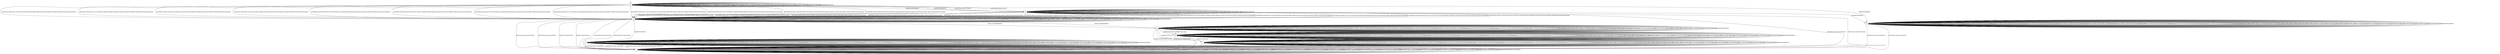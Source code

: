 digraph g {

s0 [shape="circle" label="s0"];
s1 [shape="circle" label="s1"];
s2 [shape="circle" label="s2"];
s3 [shape="circle" label="s3"];
s4 [shape="circle" label="s4"];
s5 [shape="circle" label="s5"];
s6 [shape="circle" label="s6"];
s7 [shape="circle" label="s7"];
s8 [shape="circle" label="s8"];
s0 -> s3 [label="initPing_short/PingACK "];
s0 -> s3 [label="initPing_long/PingACK "];
s0 -> s3 [label="initConClose_short/<ConAct> "];
s0 -> s3 [label="initConClose_long/<ConAct> "];
s0 -> s1 [label="initCltHello-vldACK:AES-128-GCM-SHA256_short/initSvrHello,hndEncExt,hndCert,hndCertVer,hndFin,VldNewConID,NewSessionTicket "];
s0 -> s1 [label="initCltHello-vldACK:AES-128-GCM-SHA256_long/initSvrHello,hndEncExt,hndCert,hndCertVer,hndFin,VldNewConID,NewSessionTicket "];
s0 -> s1 [label="initCltHello-vldACK:AES-256-GCM-SHA384_short/initSvrHello,hndEncExt,hndCert,hndCertVer,hndFin,VldNewConID,NewSessionTicket "];
s0 -> s1 [label="initCltHello-vldACK:AES-256-GCM-SHA384_long/initSvrHello,hndEncExt,hndCert,hndCertVer,hndFin,VldNewConID,NewSessionTicket "];
s0 -> s1 [label="initCltHello-vldACK:CHACHA20-POLY1305-SHA256_short/initSvrHello,hndEncExt,hndCert,hndCertVer,hndFin,VldNewConID,NewSessionTicket "];
s0 -> s1 [label="initCltHello-vldACK:CHACHA20-POLY1305-SHA256_long/initSvrHello,hndEncExt,hndCert,hndCertVer,hndFin,VldNewConID,NewSessionTicket "];
s0 -> s1 [label="initCltHello-invldACK:AES-128-GCM-SHA256_short/initSvrHello,hndEncExt,hndCert,hndCertVer,hndFin,VldNewConID,NewSessionTicket "];
s0 -> s1 [label="initCltHello-invldACK:AES-128-GCM-SHA256_long/initSvrHello,hndEncExt,hndCert,hndCertVer,hndFin,VldNewConID,NewSessionTicket "];
s0 -> s1 [label="initCltHello-invldACK:AES-256-GCM-SHA384_short/initSvrHello,hndEncExt,hndCert,hndCertVer,hndFin,VldNewConID,NewSessionTicket "];
s0 -> s1 [label="initCltHello-invldACK:AES-256-GCM-SHA384_long/initSvrHello,hndEncExt,hndCert,hndCertVer,hndFin,VldNewConID,NewSessionTicket "];
s0 -> s1 [label="initCltHello-invldACK:CHACHA20-POLY1305-SHA256_short/initSvrHello,hndEncExt,hndCert,hndCertVer,hndFin,VldNewConID,NewSessionTicket "];
s0 -> s1 [label="initCltHello-invldACK:CHACHA20-POLY1305-SHA256_long/initSvrHello,hndEncExt,hndCert,hndCertVer,hndFin,VldNewConID,NewSessionTicket "];
s0 -> s0 [label="initNoFr_short/ "];
s0 -> s0 [label="initNoFr_long/ "];
s0 -> s0 [label="initUnxpFrType_short/ "];
s0 -> s0 [label="initUnxpFrType_long/ "];
s0 -> s0 [label="hndPing_short/ "];
s0 -> s0 [label="hndPing_long/ "];
s0 -> s0 [label="hndFin_short/ "];
s0 -> s0 [label="hndFin_long/ "];
s0 -> s0 [label="hndConClose_short/ "];
s0 -> s0 [label="hndConClose_long/ "];
s0 -> s0 [label="hndNoFr_short/ "];
s0 -> s0 [label="hndNoFr_long/ "];
s0 -> s0 [label="hndUnxpFrType_short/ "];
s0 -> s0 [label="hndUnxpFrType_long/ "];
s0 -> s0 [label="VldNewConID_short/ "];
s0 -> s0 [label="VldNewConID_long/ "];
s0 -> s0 [label="InvldNewConID_short/ "];
s0 -> s0 [label="InvldNewConID_long/ "];
s0 -> s0 [label="[ChgDestConID-Ori]/ "];
s0 -> s5 [label="[RmPadFrmInitPkts]/ "];
s1 -> s1 [label="initPing_short/ "];
s1 -> s1 [label="initPing_long/ "];
s1 -> s1 [label="initConClose_short/<ConAct> "];
s1 -> s1 [label="initConClose_long/<ConAct> "];
s1 -> s1 [label="initCltHello-vldACK:AES-128-GCM-SHA256_short/ "];
s1 -> s1 [label="initCltHello-vldACK:AES-128-GCM-SHA256_long/ "];
s1 -> s1 [label="initCltHello-vldACK:AES-256-GCM-SHA384_short/ "];
s1 -> s1 [label="initCltHello-vldACK:AES-256-GCM-SHA384_long/ "];
s1 -> s1 [label="initCltHello-vldACK:CHACHA20-POLY1305-SHA256_short/ "];
s1 -> s1 [label="initCltHello-vldACK:CHACHA20-POLY1305-SHA256_long/ "];
s1 -> s1 [label="initCltHello-invldACK:AES-128-GCM-SHA256_short/ "];
s1 -> s1 [label="initCltHello-invldACK:AES-128-GCM-SHA256_long/ "];
s1 -> s1 [label="initCltHello-invldACK:AES-256-GCM-SHA384_short/ "];
s1 -> s1 [label="initCltHello-invldACK:AES-256-GCM-SHA384_long/ "];
s1 -> s1 [label="initCltHello-invldACK:CHACHA20-POLY1305-SHA256_short/ "];
s1 -> s1 [label="initCltHello-invldACK:CHACHA20-POLY1305-SHA256_long/ "];
s1 -> s1 [label="initNoFr_short/ "];
s1 -> s1 [label="initNoFr_long/ "];
s1 -> s1 [label="initUnxpFrType_short/ "];
s1 -> s1 [label="initUnxpFrType_long/ "];
s1 -> s1 [label="hndPing_short/PingACK "];
s1 -> s1 [label="hndPing_long/PingACK "];
s1 -> s6 [label="hndFin_short/HndshkDone "];
s1 -> s6 [label="hndFin_long/HndshkDone "];
s1 -> s2 [label="hndConClose_short/<ConClosed> "];
s1 -> s2 [label="hndConClose_long/<ConClosed> "];
s1 -> s2 [label="hndNoFr_short/ConClose "];
s1 -> s2 [label="hndNoFr_long/ConClose "];
s1 -> s2 [label="hndUnxpFrType_short/ConClose "];
s1 -> s2 [label="hndUnxpFrType_long/ConClose "];
s1 -> s1 [label="VldNewConID_short/ "];
s1 -> s1 [label="VldNewConID_long/ "];
s1 -> s1 [label="InvldNewConID_short/ "];
s1 -> s1 [label="InvldNewConID_long/ "];
s1 -> s4 [label="[ChgDestConID-Ori]/ "];
s1 -> s1 [label="[RmPadFrmInitPkts]/ "];
s2 -> s2 [label="initPing_short/<ConClosed> "];
s2 -> s2 [label="initPing_long/<ConClosed> "];
s2 -> s2 [label="initConClose_short/<ConClosed> "];
s2 -> s2 [label="initConClose_long/<ConClosed> "];
s2 -> s2 [label="initCltHello-vldACK:AES-128-GCM-SHA256_short/<ConClosed> "];
s2 -> s2 [label="initCltHello-vldACK:AES-128-GCM-SHA256_long/<ConClosed> "];
s2 -> s2 [label="initCltHello-vldACK:AES-256-GCM-SHA384_short/<ConClosed> "];
s2 -> s2 [label="initCltHello-vldACK:AES-256-GCM-SHA384_long/<ConClosed> "];
s2 -> s2 [label="initCltHello-vldACK:CHACHA20-POLY1305-SHA256_short/<ConClosed> "];
s2 -> s2 [label="initCltHello-vldACK:CHACHA20-POLY1305-SHA256_long/<ConClosed> "];
s2 -> s2 [label="initCltHello-invldACK:AES-128-GCM-SHA256_short/<ConClosed> "];
s2 -> s2 [label="initCltHello-invldACK:AES-128-GCM-SHA256_long/<ConClosed> "];
s2 -> s2 [label="initCltHello-invldACK:AES-256-GCM-SHA384_short/<ConClosed> "];
s2 -> s2 [label="initCltHello-invldACK:AES-256-GCM-SHA384_long/<ConClosed> "];
s2 -> s2 [label="initCltHello-invldACK:CHACHA20-POLY1305-SHA256_short/<ConClosed> "];
s2 -> s2 [label="initCltHello-invldACK:CHACHA20-POLY1305-SHA256_long/<ConClosed> "];
s2 -> s2 [label="initNoFr_short/<ConClosed> "];
s2 -> s2 [label="initNoFr_long/<ConClosed> "];
s2 -> s2 [label="initUnxpFrType_short/<ConClosed> "];
s2 -> s2 [label="initUnxpFrType_long/<ConClosed> "];
s2 -> s2 [label="hndPing_short/<ConClosed> "];
s2 -> s2 [label="hndPing_long/<ConClosed> "];
s2 -> s2 [label="hndFin_short/<ConClosed> "];
s2 -> s2 [label="hndFin_long/<ConClosed> "];
s2 -> s2 [label="hndConClose_short/<ConClosed> "];
s2 -> s2 [label="hndConClose_long/<ConClosed> "];
s2 -> s2 [label="hndNoFr_short/<ConClosed> "];
s2 -> s2 [label="hndNoFr_long/<ConClosed> "];
s2 -> s2 [label="hndUnxpFrType_short/<ConClosed> "];
s2 -> s2 [label="hndUnxpFrType_long/<ConClosed> "];
s2 -> s2 [label="VldNewConID_short/<ConClosed> "];
s2 -> s2 [label="VldNewConID_long/<ConClosed> "];
s2 -> s2 [label="InvldNewConID_short/<ConClosed> "];
s2 -> s2 [label="InvldNewConID_long/<ConClosed> "];
s2 -> s2 [label="[ChgDestConID-Ori]/<ConClosed> "];
s2 -> s2 [label="[RmPadFrmInitPkts]/<ConClosed> "];
s3 -> s3 [label="initPing_short/PingACK "];
s3 -> s3 [label="initPing_long/PingACK "];
s3 -> s2 [label="initConClose_short/<ConClosed> "];
s3 -> s2 [label="initConClose_long/<ConClosed> "];
s3 -> s1 [label="initCltHello-vldACK:AES-128-GCM-SHA256_short/initSvrHello,hndEncExt,hndCert,hndCertVer,hndFin,VldNewConID,NewSessionTicket "];
s3 -> s1 [label="initCltHello-vldACK:AES-128-GCM-SHA256_long/initSvrHello,hndEncExt,hndCert,hndCertVer,hndFin,VldNewConID,NewSessionTicket "];
s3 -> s1 [label="initCltHello-vldACK:AES-256-GCM-SHA384_short/initSvrHello,hndEncExt,hndCert,hndCertVer,hndFin,VldNewConID,NewSessionTicket "];
s3 -> s1 [label="initCltHello-vldACK:AES-256-GCM-SHA384_long/initSvrHello,hndEncExt,hndCert,hndCertVer,hndFin,VldNewConID,NewSessionTicket "];
s3 -> s1 [label="initCltHello-vldACK:CHACHA20-POLY1305-SHA256_short/initSvrHello,hndEncExt,hndCert,hndCertVer,hndFin,VldNewConID,NewSessionTicket "];
s3 -> s1 [label="initCltHello-vldACK:CHACHA20-POLY1305-SHA256_long/initSvrHello,hndEncExt,hndCert,hndCertVer,hndFin,VldNewConID,NewSessionTicket "];
s3 -> s1 [label="initCltHello-invldACK:AES-128-GCM-SHA256_short/initSvrHello,hndEncExt,hndCert,hndCertVer,hndFin,VldNewConID,NewSessionTicket "];
s3 -> s1 [label="initCltHello-invldACK:AES-128-GCM-SHA256_long/initSvrHello,hndEncExt,hndCert,hndCertVer,hndFin,VldNewConID,NewSessionTicket "];
s3 -> s1 [label="initCltHello-invldACK:AES-256-GCM-SHA384_short/initSvrHello,hndEncExt,hndCert,hndCertVer,hndFin,VldNewConID,NewSessionTicket "];
s3 -> s1 [label="initCltHello-invldACK:AES-256-GCM-SHA384_long/initSvrHello,hndEncExt,hndCert,hndCertVer,hndFin,VldNewConID,NewSessionTicket "];
s3 -> s1 [label="initCltHello-invldACK:CHACHA20-POLY1305-SHA256_short/initSvrHello,hndEncExt,hndCert,hndCertVer,hndFin,VldNewConID,NewSessionTicket "];
s3 -> s1 [label="initCltHello-invldACK:CHACHA20-POLY1305-SHA256_long/initSvrHello,hndEncExt,hndCert,hndCertVer,hndFin,VldNewConID,NewSessionTicket "];
s3 -> s3 [label="initNoFr_short/ "];
s3 -> s3 [label="initNoFr_long/ "];
s3 -> s3 [label="initUnxpFrType_short/ "];
s3 -> s3 [label="initUnxpFrType_long/ "];
s3 -> s3 [label="hndPing_short/ "];
s3 -> s3 [label="hndPing_long/ "];
s3 -> s3 [label="hndFin_short/ "];
s3 -> s3 [label="hndFin_long/ "];
s3 -> s3 [label="hndConClose_short/ "];
s3 -> s3 [label="hndConClose_long/ "];
s3 -> s3 [label="hndNoFr_short/ "];
s3 -> s3 [label="hndNoFr_long/ "];
s3 -> s3 [label="hndUnxpFrType_short/ "];
s3 -> s3 [label="hndUnxpFrType_long/ "];
s3 -> s3 [label="VldNewConID_short/ "];
s3 -> s3 [label="VldNewConID_long/ "];
s3 -> s3 [label="InvldNewConID_short/ "];
s3 -> s3 [label="InvldNewConID_long/ "];
s3 -> s3 [label="[ChgDestConID-Ori]/ "];
s3 -> s5 [label="[RmPadFrmInitPkts]/ "];
s4 -> s4 [label="initPing_short/ "];
s4 -> s4 [label="initPing_long/ "];
s4 -> s2 [label="initConClose_short/<ConClosed> "];
s4 -> s2 [label="initConClose_long/<ConClosed> "];
s4 -> s4 [label="initCltHello-vldACK:AES-128-GCM-SHA256_short/ "];
s4 -> s4 [label="initCltHello-vldACK:AES-128-GCM-SHA256_long/ "];
s4 -> s4 [label="initCltHello-vldACK:AES-256-GCM-SHA384_short/ "];
s4 -> s4 [label="initCltHello-vldACK:AES-256-GCM-SHA384_long/ "];
s4 -> s4 [label="initCltHello-vldACK:CHACHA20-POLY1305-SHA256_short/ "];
s4 -> s4 [label="initCltHello-vldACK:CHACHA20-POLY1305-SHA256_long/ "];
s4 -> s4 [label="initCltHello-invldACK:AES-128-GCM-SHA256_short/ "];
s4 -> s4 [label="initCltHello-invldACK:AES-128-GCM-SHA256_long/ "];
s4 -> s4 [label="initCltHello-invldACK:AES-256-GCM-SHA384_short/ "];
s4 -> s4 [label="initCltHello-invldACK:AES-256-GCM-SHA384_long/ "];
s4 -> s4 [label="initCltHello-invldACK:CHACHA20-POLY1305-SHA256_short/ "];
s4 -> s4 [label="initCltHello-invldACK:CHACHA20-POLY1305-SHA256_long/ "];
s4 -> s4 [label="initNoFr_short/ "];
s4 -> s4 [label="initNoFr_long/ "];
s4 -> s4 [label="initUnxpFrType_short/ "];
s4 -> s4 [label="initUnxpFrType_long/ "];
s4 -> s4 [label="hndPing_short/ "];
s4 -> s4 [label="hndPing_long/ "];
s4 -> s4 [label="hndFin_short/ "];
s4 -> s4 [label="hndFin_long/ "];
s4 -> s2 [label="hndConClose_short/<ConClosed> "];
s4 -> s2 [label="hndConClose_long/<ConClosed> "];
s4 -> s4 [label="hndNoFr_short/ "];
s4 -> s4 [label="hndNoFr_long/ "];
s4 -> s4 [label="hndUnxpFrType_short/ "];
s4 -> s4 [label="hndUnxpFrType_long/ "];
s4 -> s4 [label="VldNewConID_short/ "];
s4 -> s4 [label="VldNewConID_long/ "];
s4 -> s4 [label="InvldNewConID_short/ "];
s4 -> s4 [label="InvldNewConID_long/ "];
s4 -> s4 [label="[ChgDestConID-Ori]/ "];
s4 -> s4 [label="[RmPadFrmInitPkts]/ "];
s5 -> s5 [label="initPing_short/ "];
s5 -> s5 [label="initPing_long/ "];
s5 -> s2 [label="initConClose_short/<ConClosed> "];
s5 -> s2 [label="initConClose_long/<ConClosed> "];
s5 -> s5 [label="initCltHello-vldACK:AES-128-GCM-SHA256_short/ "];
s5 -> s5 [label="initCltHello-vldACK:AES-128-GCM-SHA256_long/ "];
s5 -> s5 [label="initCltHello-vldACK:AES-256-GCM-SHA384_short/ "];
s5 -> s5 [label="initCltHello-vldACK:AES-256-GCM-SHA384_long/ "];
s5 -> s5 [label="initCltHello-vldACK:CHACHA20-POLY1305-SHA256_short/ "];
s5 -> s5 [label="initCltHello-vldACK:CHACHA20-POLY1305-SHA256_long/ "];
s5 -> s5 [label="initCltHello-invldACK:AES-128-GCM-SHA256_short/ "];
s5 -> s5 [label="initCltHello-invldACK:AES-128-GCM-SHA256_long/ "];
s5 -> s5 [label="initCltHello-invldACK:AES-256-GCM-SHA384_short/ "];
s5 -> s5 [label="initCltHello-invldACK:AES-256-GCM-SHA384_long/ "];
s5 -> s5 [label="initCltHello-invldACK:CHACHA20-POLY1305-SHA256_short/ "];
s5 -> s5 [label="initCltHello-invldACK:CHACHA20-POLY1305-SHA256_long/ "];
s5 -> s5 [label="initNoFr_short/ "];
s5 -> s5 [label="initNoFr_long/ "];
s5 -> s5 [label="initUnxpFrType_short/ "];
s5 -> s5 [label="initUnxpFrType_long/ "];
s5 -> s5 [label="hndPing_short/ "];
s5 -> s5 [label="hndPing_long/ "];
s5 -> s5 [label="hndFin_short/ "];
s5 -> s5 [label="hndFin_long/ "];
s5 -> s5 [label="hndConClose_short/ "];
s5 -> s5 [label="hndConClose_long/ "];
s5 -> s5 [label="hndNoFr_short/ "];
s5 -> s5 [label="hndNoFr_long/ "];
s5 -> s5 [label="hndUnxpFrType_short/ "];
s5 -> s5 [label="hndUnxpFrType_long/ "];
s5 -> s5 [label="VldNewConID_short/ "];
s5 -> s5 [label="VldNewConID_long/ "];
s5 -> s5 [label="InvldNewConID_short/ "];
s5 -> s5 [label="InvldNewConID_long/ "];
s5 -> s5 [label="[ChgDestConID-Ori]/ "];
s5 -> s5 [label="[RmPadFrmInitPkts]/ "];
s6 -> s6 [label="initPing_short/ "];
s6 -> s6 [label="initPing_long/ "];
s6 -> s6 [label="initConClose_short/<ConAct> "];
s6 -> s6 [label="initConClose_long/<ConAct> "];
s6 -> s6 [label="initCltHello-vldACK:AES-128-GCM-SHA256_short/ "];
s6 -> s6 [label="initCltHello-vldACK:AES-128-GCM-SHA256_long/ "];
s6 -> s6 [label="initCltHello-vldACK:AES-256-GCM-SHA384_short/ "];
s6 -> s6 [label="initCltHello-vldACK:AES-256-GCM-SHA384_long/ "];
s6 -> s6 [label="initCltHello-vldACK:CHACHA20-POLY1305-SHA256_short/ "];
s6 -> s6 [label="initCltHello-vldACK:CHACHA20-POLY1305-SHA256_long/ "];
s6 -> s6 [label="initCltHello-invldACK:AES-128-GCM-SHA256_short/ "];
s6 -> s6 [label="initCltHello-invldACK:AES-128-GCM-SHA256_long/ "];
s6 -> s6 [label="initCltHello-invldACK:AES-256-GCM-SHA384_short/ "];
s6 -> s6 [label="initCltHello-invldACK:AES-256-GCM-SHA384_long/ "];
s6 -> s6 [label="initCltHello-invldACK:CHACHA20-POLY1305-SHA256_short/ "];
s6 -> s6 [label="initCltHello-invldACK:CHACHA20-POLY1305-SHA256_long/ "];
s6 -> s6 [label="initNoFr_short/ "];
s6 -> s6 [label="initNoFr_long/ "];
s6 -> s6 [label="initUnxpFrType_short/ "];
s6 -> s6 [label="initUnxpFrType_long/ "];
s6 -> s6 [label="hndPing_short/ "];
s6 -> s6 [label="hndPing_long/ "];
s6 -> s6 [label="hndFin_short/ "];
s6 -> s6 [label="hndFin_long/ "];
s6 -> s6 [label="hndConClose_short/<ConAct> "];
s6 -> s6 [label="hndConClose_long/<ConAct> "];
s6 -> s6 [label="hndNoFr_short/ "];
s6 -> s6 [label="hndNoFr_long/ "];
s6 -> s6 [label="hndUnxpFrType_short/ "];
s6 -> s6 [label="hndUnxpFrType_long/ "];
s6 -> s8 [label="VldNewConID_short/ "];
s6 -> s8 [label="VldNewConID_long/ "];
s6 -> s2 [label="InvldNewConID_short/ConClose "];
s6 -> s2 [label="InvldNewConID_long/ConClose "];
s6 -> s7 [label="[ChgDestConID-Ori]/ "];
s6 -> s6 [label="[RmPadFrmInitPkts]/ "];
s7 -> s7 [label="initPing_short/ "];
s7 -> s7 [label="initPing_long/ "];
s7 -> s7 [label="initConClose_short/ "];
s7 -> s7 [label="initConClose_long/ "];
s7 -> s7 [label="initCltHello-vldACK:AES-128-GCM-SHA256_short/ "];
s7 -> s7 [label="initCltHello-vldACK:AES-128-GCM-SHA256_long/ "];
s7 -> s7 [label="initCltHello-vldACK:AES-256-GCM-SHA384_short/ "];
s7 -> s7 [label="initCltHello-vldACK:AES-256-GCM-SHA384_long/ "];
s7 -> s7 [label="initCltHello-vldACK:CHACHA20-POLY1305-SHA256_short/ "];
s7 -> s7 [label="initCltHello-vldACK:CHACHA20-POLY1305-SHA256_long/ "];
s7 -> s7 [label="initCltHello-invldACK:AES-128-GCM-SHA256_short/ "];
s7 -> s7 [label="initCltHello-invldACK:AES-128-GCM-SHA256_long/ "];
s7 -> s7 [label="initCltHello-invldACK:AES-256-GCM-SHA384_short/ "];
s7 -> s7 [label="initCltHello-invldACK:AES-256-GCM-SHA384_long/ "];
s7 -> s7 [label="initCltHello-invldACK:CHACHA20-POLY1305-SHA256_short/ "];
s7 -> s7 [label="initCltHello-invldACK:CHACHA20-POLY1305-SHA256_long/ "];
s7 -> s7 [label="initNoFr_short/ "];
s7 -> s7 [label="initNoFr_long/ "];
s7 -> s7 [label="initUnxpFrType_short/ "];
s7 -> s7 [label="initUnxpFrType_long/ "];
s7 -> s7 [label="hndPing_short/ "];
s7 -> s7 [label="hndPing_long/ "];
s7 -> s7 [label="hndFin_short/ "];
s7 -> s7 [label="hndFin_long/ "];
s7 -> s2 [label="hndConClose_short/<ConClosed> "];
s7 -> s2 [label="hndConClose_long/<ConClosed> "];
s7 -> s7 [label="hndNoFr_short/ "];
s7 -> s7 [label="hndNoFr_long/ "];
s7 -> s7 [label="hndUnxpFrType_short/ "];
s7 -> s7 [label="hndUnxpFrType_long/ "];
s7 -> s7 [label="VldNewConID_short/ "];
s7 -> s7 [label="VldNewConID_long/ "];
s7 -> s7 [label="InvldNewConID_short/ "];
s7 -> s7 [label="InvldNewConID_long/ "];
s7 -> s7 [label="[ChgDestConID-Ori]/ "];
s7 -> s7 [label="[RmPadFrmInitPkts]/ "];
s8 -> s8 [label="initPing_short/ "];
s8 -> s8 [label="initPing_long/ "];
s8 -> s8 [label="initConClose_short/<ConAct> "];
s8 -> s8 [label="initConClose_long/<ConAct> "];
s8 -> s8 [label="initCltHello-vldACK:AES-128-GCM-SHA256_short/ "];
s8 -> s8 [label="initCltHello-vldACK:AES-128-GCM-SHA256_long/ "];
s8 -> s8 [label="initCltHello-vldACK:AES-256-GCM-SHA384_short/ "];
s8 -> s8 [label="initCltHello-vldACK:AES-256-GCM-SHA384_long/ "];
s8 -> s8 [label="initCltHello-vldACK:CHACHA20-POLY1305-SHA256_short/ "];
s8 -> s8 [label="initCltHello-vldACK:CHACHA20-POLY1305-SHA256_long/ "];
s8 -> s8 [label="initCltHello-invldACK:AES-128-GCM-SHA256_short/ "];
s8 -> s8 [label="initCltHello-invldACK:AES-128-GCM-SHA256_long/ "];
s8 -> s8 [label="initCltHello-invldACK:AES-256-GCM-SHA384_short/ "];
s8 -> s8 [label="initCltHello-invldACK:AES-256-GCM-SHA384_long/ "];
s8 -> s8 [label="initCltHello-invldACK:CHACHA20-POLY1305-SHA256_short/ "];
s8 -> s8 [label="initCltHello-invldACK:CHACHA20-POLY1305-SHA256_long/ "];
s8 -> s8 [label="initNoFr_short/ "];
s8 -> s8 [label="initNoFr_long/ "];
s8 -> s8 [label="initUnxpFrType_short/ "];
s8 -> s8 [label="initUnxpFrType_long/ "];
s8 -> s8 [label="hndPing_short/ "];
s8 -> s8 [label="hndPing_long/ "];
s8 -> s8 [label="hndFin_short/ "];
s8 -> s8 [label="hndFin_long/ "];
s8 -> s8 [label="hndConClose_short/<ConAct> "];
s8 -> s8 [label="hndConClose_long/<ConAct> "];
s8 -> s8 [label="hndNoFr_short/ "];
s8 -> s8 [label="hndNoFr_long/ "];
s8 -> s8 [label="hndUnxpFrType_short/ "];
s8 -> s8 [label="hndUnxpFrType_long/ "];
s8 -> s8 [label="VldNewConID_short/ "];
s8 -> s8 [label="VldNewConID_long/ "];
s8 -> s8 [label="InvldNewConID_short/ "];
s8 -> s8 [label="InvldNewConID_long/ "];
s8 -> s7 [label="[ChgDestConID-Ori]/ "];
s8 -> s8 [label="[RmPadFrmInitPkts]/ "];

__start0 [label="" shape="none" width="0" height="0"];
__start0 -> s0;

}
